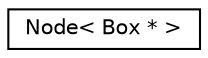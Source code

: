 digraph "Graphical Class Hierarchy"
{
 // LATEX_PDF_SIZE
  edge [fontname="Helvetica",fontsize="10",labelfontname="Helvetica",labelfontsize="10"];
  node [fontname="Helvetica",fontsize="10",shape=record];
  rankdir="LR";
  Node0 [label="Node\< Box * \>",height=0.2,width=0.4,color="black", fillcolor="white", style="filled",URL="$class_node.html",tooltip=" "];
}
